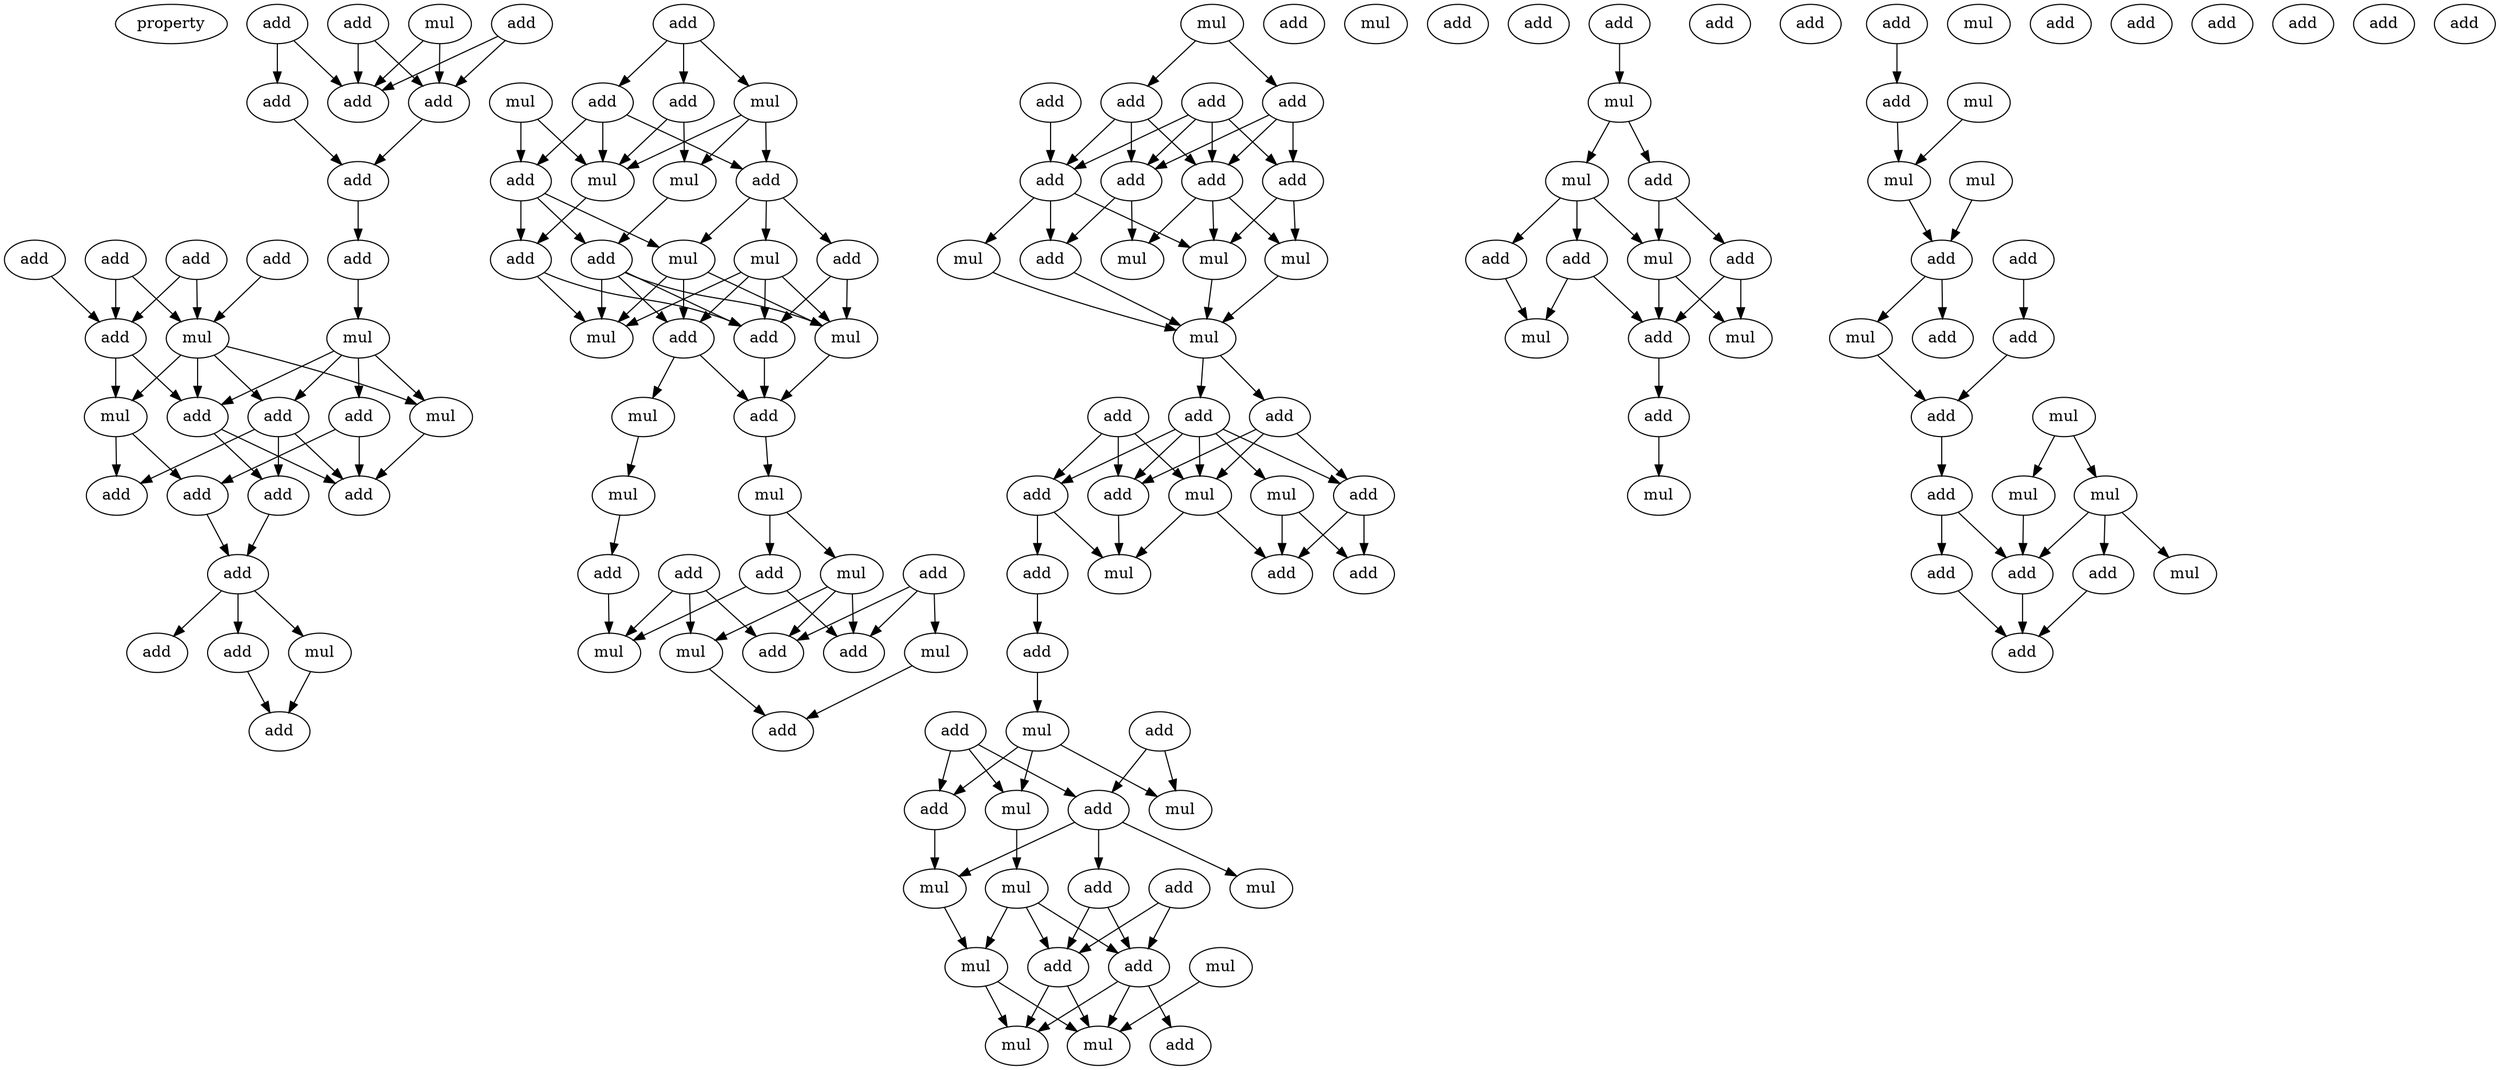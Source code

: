 digraph {
    node [fontcolor=black]
    property [mul=2,lf=1.9]
    0 [ label = add ];
    1 [ label = add ];
    2 [ label = mul ];
    3 [ label = add ];
    4 [ label = add ];
    5 [ label = add ];
    6 [ label = add ];
    7 [ label = add ];
    8 [ label = add ];
    9 [ label = add ];
    10 [ label = add ];
    11 [ label = add ];
    12 [ label = add ];
    13 [ label = add ];
    14 [ label = mul ];
    15 [ label = mul ];
    16 [ label = add ];
    17 [ label = add ];
    18 [ label = mul ];
    19 [ label = add ];
    20 [ label = mul ];
    21 [ label = add ];
    22 [ label = add ];
    23 [ label = add ];
    24 [ label = add ];
    25 [ label = add ];
    26 [ label = add ];
    27 [ label = mul ];
    28 [ label = add ];
    29 [ label = add ];
    30 [ label = add ];
    31 [ label = mul ];
    32 [ label = add ];
    33 [ label = mul ];
    34 [ label = add ];
    35 [ label = add ];
    36 [ label = mul ];
    37 [ label = mul ];
    38 [ label = add ];
    39 [ label = mul ];
    40 [ label = add ];
    41 [ label = add ];
    42 [ label = add ];
    43 [ label = mul ];
    44 [ label = mul ];
    45 [ label = add ];
    46 [ label = mul ];
    47 [ label = add ];
    48 [ label = mul ];
    49 [ label = add ];
    50 [ label = mul ];
    51 [ label = mul ];
    52 [ label = add ];
    53 [ label = mul ];
    54 [ label = add ];
    55 [ label = add ];
    56 [ label = add ];
    57 [ label = mul ];
    58 [ label = mul ];
    59 [ label = add ];
    60 [ label = mul ];
    61 [ label = add ];
    62 [ label = add ];
    63 [ label = mul ];
    64 [ label = add ];
    65 [ label = add ];
    66 [ label = add ];
    67 [ label = add ];
    68 [ label = add ];
    69 [ label = add ];
    70 [ label = add ];
    71 [ label = add ];
    72 [ label = add ];
    73 [ label = mul ];
    74 [ label = mul ];
    75 [ label = mul ];
    76 [ label = mul ];
    77 [ label = mul ];
    78 [ label = add ];
    79 [ label = add ];
    80 [ label = add ];
    81 [ label = add ];
    82 [ label = mul ];
    83 [ label = add ];
    84 [ label = mul ];
    85 [ label = add ];
    86 [ label = mul ];
    87 [ label = add ];
    88 [ label = add ];
    89 [ label = add ];
    90 [ label = add ];
    91 [ label = add ];
    92 [ label = mul ];
    93 [ label = add ];
    94 [ label = add ];
    95 [ label = add ];
    96 [ label = add ];
    97 [ label = mul ];
    98 [ label = mul ];
    99 [ label = mul ];
    100 [ label = mul ];
    101 [ label = mul ];
    102 [ label = add ];
    103 [ label = add ];
    104 [ label = mul ];
    105 [ label = add ];
    106 [ label = mul ];
    107 [ label = add ];
    108 [ label = add ];
    109 [ label = mul ];
    110 [ label = mul ];
    111 [ label = add ];
    112 [ label = mul ];
    113 [ label = add ];
    114 [ label = add ];
    115 [ label = add ];
    116 [ label = mul ];
    117 [ label = mul ];
    118 [ label = add ];
    119 [ label = add ];
    120 [ label = add ];
    121 [ label = add ];
    122 [ label = mul ];
    123 [ label = add ];
    124 [ label = mul ];
    125 [ label = add ];
    126 [ label = mul ];
    127 [ label = add ];
    128 [ label = mul ];
    129 [ label = add ];
    130 [ label = add ];
    131 [ label = mul ];
    132 [ label = mul ];
    133 [ label = mul ];
    134 [ label = mul ];
    135 [ label = add ];
    136 [ label = add ];
    137 [ label = add ];
    138 [ label = mul ];
    139 [ label = add ];
    140 [ label = add ];
    141 [ label = mul ];
    142 [ label = add ];
    143 [ label = add ];
    144 [ label = mul ];
    145 [ label = mul ];
    146 [ label = add ];
    147 [ label = add ];
    148 [ label = mul ];
    149 [ label = add ];
    150 [ label = add ];
    151 [ label = add ];
    152 [ label = add ];
    153 [ label = add ];
    154 [ label = add ];
    155 [ label = add ];
    0 -> 5 [ name = 0 ];
    0 -> 6 [ name = 1 ];
    1 -> 4 [ name = 2 ];
    1 -> 5 [ name = 3 ];
    2 -> 4 [ name = 4 ];
    2 -> 5 [ name = 5 ];
    3 -> 4 [ name = 6 ];
    3 -> 5 [ name = 7 ];
    4 -> 7 [ name = 8 ];
    6 -> 7 [ name = 9 ];
    7 -> 8 [ name = 10 ];
    8 -> 14 [ name = 11 ];
    9 -> 13 [ name = 12 ];
    9 -> 15 [ name = 13 ];
    10 -> 15 [ name = 14 ];
    11 -> 13 [ name = 15 ];
    12 -> 13 [ name = 16 ];
    12 -> 15 [ name = 17 ];
    13 -> 17 [ name = 18 ];
    13 -> 20 [ name = 19 ];
    14 -> 16 [ name = 20 ];
    14 -> 17 [ name = 21 ];
    14 -> 18 [ name = 22 ];
    14 -> 19 [ name = 23 ];
    15 -> 17 [ name = 24 ];
    15 -> 18 [ name = 25 ];
    15 -> 19 [ name = 26 ];
    15 -> 20 [ name = 27 ];
    16 -> 22 [ name = 28 ];
    16 -> 23 [ name = 29 ];
    17 -> 21 [ name = 30 ];
    17 -> 22 [ name = 31 ];
    18 -> 22 [ name = 32 ];
    19 -> 21 [ name = 33 ];
    19 -> 22 [ name = 34 ];
    19 -> 24 [ name = 35 ];
    20 -> 23 [ name = 36 ];
    20 -> 24 [ name = 37 ];
    21 -> 25 [ name = 38 ];
    23 -> 25 [ name = 39 ];
    25 -> 26 [ name = 40 ];
    25 -> 27 [ name = 41 ];
    25 -> 28 [ name = 42 ];
    27 -> 29 [ name = 43 ];
    28 -> 29 [ name = 44 ];
    30 -> 31 [ name = 45 ];
    30 -> 32 [ name = 46 ];
    30 -> 34 [ name = 47 ];
    31 -> 36 [ name = 48 ];
    31 -> 37 [ name = 49 ];
    31 -> 38 [ name = 50 ];
    32 -> 35 [ name = 51 ];
    32 -> 36 [ name = 52 ];
    32 -> 38 [ name = 53 ];
    33 -> 35 [ name = 54 ];
    33 -> 36 [ name = 55 ];
    34 -> 36 [ name = 56 ];
    34 -> 37 [ name = 57 ];
    35 -> 40 [ name = 58 ];
    35 -> 42 [ name = 59 ];
    35 -> 43 [ name = 60 ];
    36 -> 40 [ name = 61 ];
    37 -> 42 [ name = 62 ];
    38 -> 39 [ name = 63 ];
    38 -> 41 [ name = 64 ];
    38 -> 43 [ name = 65 ];
    39 -> 44 [ name = 66 ];
    39 -> 45 [ name = 67 ];
    39 -> 46 [ name = 68 ];
    39 -> 47 [ name = 69 ];
    40 -> 44 [ name = 70 ];
    40 -> 47 [ name = 71 ];
    41 -> 46 [ name = 72 ];
    41 -> 47 [ name = 73 ];
    42 -> 44 [ name = 74 ];
    42 -> 45 [ name = 75 ];
    42 -> 46 [ name = 76 ];
    42 -> 47 [ name = 77 ];
    43 -> 44 [ name = 78 ];
    43 -> 45 [ name = 79 ];
    43 -> 46 [ name = 80 ];
    45 -> 48 [ name = 81 ];
    45 -> 49 [ name = 82 ];
    46 -> 49 [ name = 83 ];
    47 -> 49 [ name = 84 ];
    48 -> 50 [ name = 85 ];
    49 -> 51 [ name = 86 ];
    50 -> 54 [ name = 87 ];
    51 -> 52 [ name = 88 ];
    51 -> 53 [ name = 89 ];
    52 -> 58 [ name = 90 ];
    52 -> 61 [ name = 91 ];
    53 -> 57 [ name = 92 ];
    53 -> 59 [ name = 93 ];
    53 -> 61 [ name = 94 ];
    54 -> 58 [ name = 95 ];
    55 -> 57 [ name = 96 ];
    55 -> 58 [ name = 97 ];
    55 -> 59 [ name = 98 ];
    56 -> 59 [ name = 99 ];
    56 -> 60 [ name = 100 ];
    56 -> 61 [ name = 101 ];
    57 -> 62 [ name = 102 ];
    60 -> 62 [ name = 103 ];
    63 -> 64 [ name = 104 ];
    63 -> 66 [ name = 105 ];
    64 -> 68 [ name = 106 ];
    64 -> 70 [ name = 107 ];
    64 -> 71 [ name = 108 ];
    65 -> 68 [ name = 109 ];
    65 -> 69 [ name = 110 ];
    65 -> 70 [ name = 111 ];
    65 -> 71 [ name = 112 ];
    66 -> 68 [ name = 113 ];
    66 -> 69 [ name = 114 ];
    66 -> 70 [ name = 115 ];
    67 -> 69 [ name = 116 ];
    68 -> 72 [ name = 117 ];
    68 -> 75 [ name = 118 ];
    69 -> 72 [ name = 119 ];
    69 -> 74 [ name = 120 ];
    69 -> 76 [ name = 121 ];
    70 -> 73 [ name = 122 ];
    70 -> 75 [ name = 123 ];
    70 -> 76 [ name = 124 ];
    71 -> 73 [ name = 125 ];
    71 -> 76 [ name = 126 ];
    72 -> 77 [ name = 127 ];
    73 -> 77 [ name = 128 ];
    74 -> 77 [ name = 129 ];
    76 -> 77 [ name = 130 ];
    77 -> 79 [ name = 131 ];
    77 -> 80 [ name = 132 ];
    78 -> 81 [ name = 133 ];
    78 -> 82 [ name = 134 ];
    78 -> 83 [ name = 135 ];
    79 -> 81 [ name = 136 ];
    79 -> 82 [ name = 137 ];
    79 -> 83 [ name = 138 ];
    79 -> 84 [ name = 139 ];
    79 -> 85 [ name = 140 ];
    80 -> 82 [ name = 141 ];
    80 -> 83 [ name = 142 ];
    80 -> 85 [ name = 143 ];
    81 -> 86 [ name = 144 ];
    81 -> 88 [ name = 145 ];
    82 -> 86 [ name = 146 ];
    82 -> 90 [ name = 147 ];
    83 -> 86 [ name = 148 ];
    84 -> 89 [ name = 149 ];
    84 -> 90 [ name = 150 ];
    85 -> 89 [ name = 151 ];
    85 -> 90 [ name = 152 ];
    88 -> 91 [ name = 153 ];
    91 -> 92 [ name = 154 ];
    92 -> 95 [ name = 155 ];
    92 -> 97 [ name = 156 ];
    92 -> 98 [ name = 157 ];
    93 -> 96 [ name = 158 ];
    93 -> 98 [ name = 159 ];
    94 -> 95 [ name = 160 ];
    94 -> 96 [ name = 161 ];
    94 -> 97 [ name = 162 ];
    95 -> 99 [ name = 163 ];
    96 -> 99 [ name = 164 ];
    96 -> 101 [ name = 165 ];
    96 -> 102 [ name = 166 ];
    97 -> 100 [ name = 167 ];
    99 -> 104 [ name = 168 ];
    100 -> 104 [ name = 169 ];
    100 -> 105 [ name = 170 ];
    100 -> 107 [ name = 171 ];
    102 -> 105 [ name = 172 ];
    102 -> 107 [ name = 173 ];
    103 -> 105 [ name = 174 ];
    103 -> 107 [ name = 175 ];
    104 -> 109 [ name = 176 ];
    104 -> 112 [ name = 177 ];
    105 -> 109 [ name = 178 ];
    105 -> 112 [ name = 179 ];
    106 -> 112 [ name = 180 ];
    107 -> 108 [ name = 181 ];
    107 -> 109 [ name = 182 ];
    107 -> 112 [ name = 183 ];
    114 -> 116 [ name = 184 ];
    116 -> 117 [ name = 185 ];
    116 -> 118 [ name = 186 ];
    117 -> 119 [ name = 187 ];
    117 -> 120 [ name = 188 ];
    117 -> 122 [ name = 189 ];
    118 -> 121 [ name = 190 ];
    118 -> 122 [ name = 191 ];
    119 -> 126 [ name = 192 ];
    120 -> 123 [ name = 193 ];
    120 -> 126 [ name = 194 ];
    121 -> 123 [ name = 195 ];
    121 -> 124 [ name = 196 ];
    122 -> 123 [ name = 197 ];
    122 -> 124 [ name = 198 ];
    123 -> 127 [ name = 199 ];
    127 -> 128 [ name = 200 ];
    129 -> 130 [ name = 201 ];
    130 -> 134 [ name = 202 ];
    131 -> 134 [ name = 203 ];
    132 -> 136 [ name = 204 ];
    134 -> 136 [ name = 205 ];
    135 -> 137 [ name = 206 ];
    136 -> 138 [ name = 207 ];
    136 -> 140 [ name = 208 ];
    137 -> 142 [ name = 209 ];
    138 -> 142 [ name = 210 ];
    141 -> 144 [ name = 211 ];
    141 -> 145 [ name = 212 ];
    142 -> 143 [ name = 213 ];
    143 -> 147 [ name = 214 ];
    143 -> 150 [ name = 215 ];
    144 -> 146 [ name = 216 ];
    144 -> 148 [ name = 217 ];
    144 -> 150 [ name = 218 ];
    145 -> 150 [ name = 219 ];
    146 -> 151 [ name = 220 ];
    147 -> 151 [ name = 221 ];
    150 -> 151 [ name = 222 ];
}
